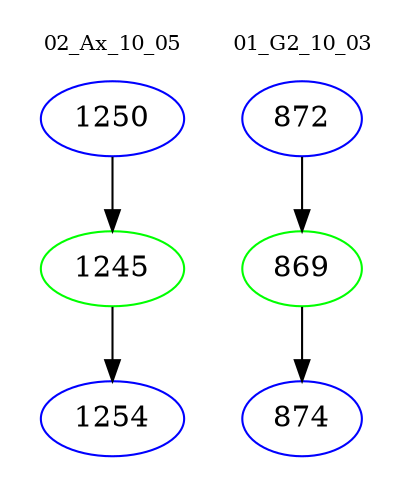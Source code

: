 digraph{
subgraph cluster_0 {
color = white
label = "02_Ax_10_05";
fontsize=10;
T0_1250 [label="1250", color="blue"]
T0_1250 -> T0_1245 [color="black"]
T0_1245 [label="1245", color="green"]
T0_1245 -> T0_1254 [color="black"]
T0_1254 [label="1254", color="blue"]
}
subgraph cluster_1 {
color = white
label = "01_G2_10_03";
fontsize=10;
T1_872 [label="872", color="blue"]
T1_872 -> T1_869 [color="black"]
T1_869 [label="869", color="green"]
T1_869 -> T1_874 [color="black"]
T1_874 [label="874", color="blue"]
}
}
